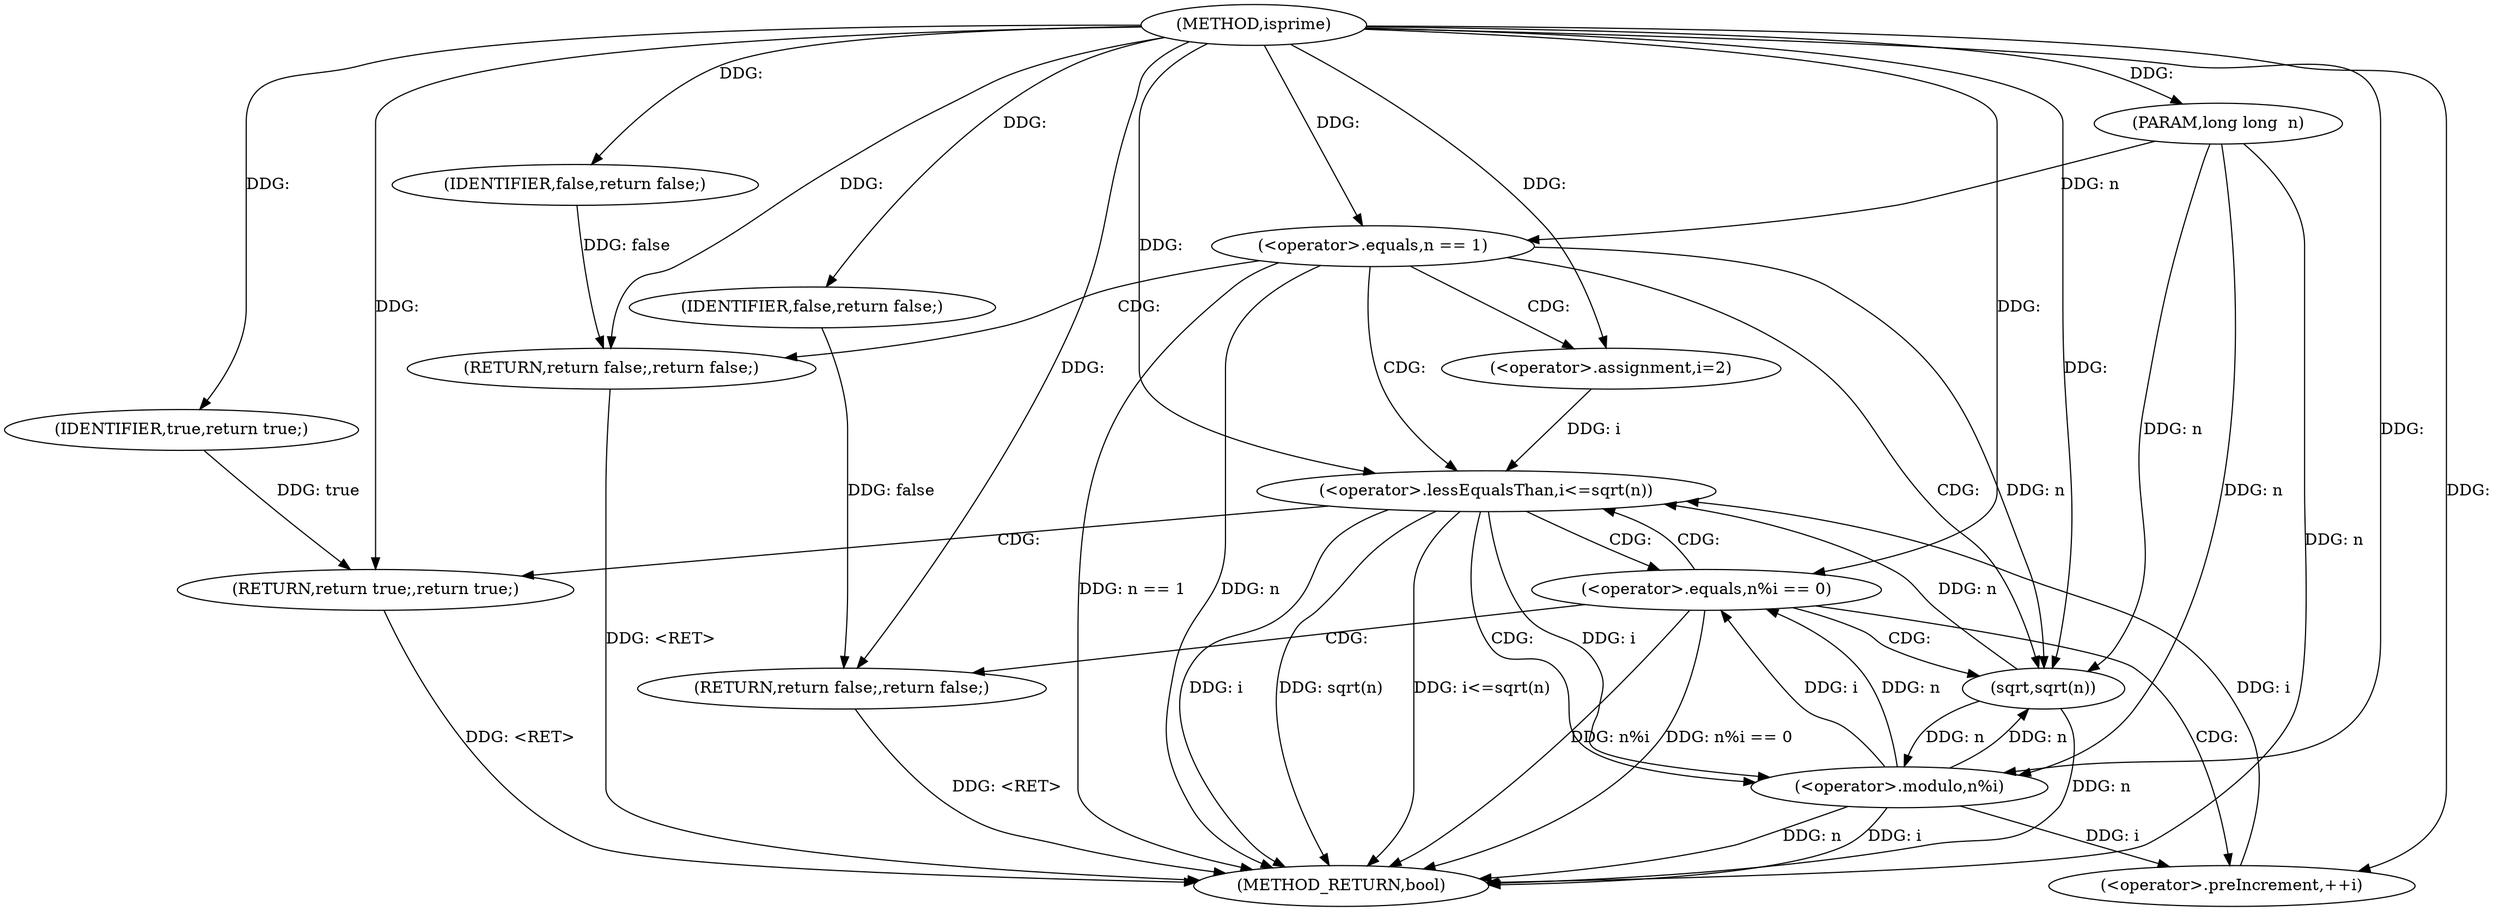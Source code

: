 digraph "isprime" {  
"1000243" [label = "(METHOD,isprime)" ]
"1000276" [label = "(METHOD_RETURN,bool)" ]
"1000244" [label = "(PARAM,long long  n)" ]
"1000274" [label = "(RETURN,return true;,return true;)" ]
"1000247" [label = "(<operator>.equals,n == 1)" ]
"1000255" [label = "(<operator>.assignment,i=2)" ]
"1000258" [label = "(<operator>.lessEqualsThan,i<=sqrt(n))" ]
"1000262" [label = "(<operator>.preIncrement,++i)" ]
"1000275" [label = "(IDENTIFIER,true,return true;)" ]
"1000251" [label = "(RETURN,return false;,return false;)" ]
"1000252" [label = "(IDENTIFIER,false,return false;)" ]
"1000260" [label = "(sqrt,sqrt(n))" ]
"1000266" [label = "(<operator>.equals,n%i == 0)" ]
"1000272" [label = "(RETURN,return false;,return false;)" ]
"1000267" [label = "(<operator>.modulo,n%i)" ]
"1000273" [label = "(IDENTIFIER,false,return false;)" ]
  "1000272" -> "1000276"  [ label = "DDG: <RET>"] 
  "1000244" -> "1000276"  [ label = "DDG: n"] 
  "1000247" -> "1000276"  [ label = "DDG: n"] 
  "1000247" -> "1000276"  [ label = "DDG: n == 1"] 
  "1000258" -> "1000276"  [ label = "DDG: i"] 
  "1000260" -> "1000276"  [ label = "DDG: n"] 
  "1000258" -> "1000276"  [ label = "DDG: sqrt(n)"] 
  "1000258" -> "1000276"  [ label = "DDG: i<=sqrt(n)"] 
  "1000267" -> "1000276"  [ label = "DDG: n"] 
  "1000267" -> "1000276"  [ label = "DDG: i"] 
  "1000266" -> "1000276"  [ label = "DDG: n%i"] 
  "1000266" -> "1000276"  [ label = "DDG: n%i == 0"] 
  "1000274" -> "1000276"  [ label = "DDG: <RET>"] 
  "1000251" -> "1000276"  [ label = "DDG: <RET>"] 
  "1000243" -> "1000244"  [ label = "DDG: "] 
  "1000275" -> "1000274"  [ label = "DDG: true"] 
  "1000243" -> "1000274"  [ label = "DDG: "] 
  "1000243" -> "1000255"  [ label = "DDG: "] 
  "1000243" -> "1000275"  [ label = "DDG: "] 
  "1000244" -> "1000247"  [ label = "DDG: n"] 
  "1000243" -> "1000247"  [ label = "DDG: "] 
  "1000252" -> "1000251"  [ label = "DDG: false"] 
  "1000243" -> "1000251"  [ label = "DDG: "] 
  "1000255" -> "1000258"  [ label = "DDG: i"] 
  "1000262" -> "1000258"  [ label = "DDG: i"] 
  "1000243" -> "1000258"  [ label = "DDG: "] 
  "1000260" -> "1000258"  [ label = "DDG: n"] 
  "1000267" -> "1000262"  [ label = "DDG: i"] 
  "1000243" -> "1000262"  [ label = "DDG: "] 
  "1000243" -> "1000252"  [ label = "DDG: "] 
  "1000247" -> "1000260"  [ label = "DDG: n"] 
  "1000267" -> "1000260"  [ label = "DDG: n"] 
  "1000244" -> "1000260"  [ label = "DDG: n"] 
  "1000243" -> "1000260"  [ label = "DDG: "] 
  "1000267" -> "1000266"  [ label = "DDG: i"] 
  "1000267" -> "1000266"  [ label = "DDG: n"] 
  "1000243" -> "1000266"  [ label = "DDG: "] 
  "1000273" -> "1000272"  [ label = "DDG: false"] 
  "1000243" -> "1000272"  [ label = "DDG: "] 
  "1000260" -> "1000267"  [ label = "DDG: n"] 
  "1000244" -> "1000267"  [ label = "DDG: n"] 
  "1000243" -> "1000267"  [ label = "DDG: "] 
  "1000258" -> "1000267"  [ label = "DDG: i"] 
  "1000243" -> "1000273"  [ label = "DDG: "] 
  "1000247" -> "1000260"  [ label = "CDG: "] 
  "1000247" -> "1000258"  [ label = "CDG: "] 
  "1000247" -> "1000255"  [ label = "CDG: "] 
  "1000247" -> "1000251"  [ label = "CDG: "] 
  "1000258" -> "1000274"  [ label = "CDG: "] 
  "1000258" -> "1000267"  [ label = "CDG: "] 
  "1000258" -> "1000266"  [ label = "CDG: "] 
  "1000266" -> "1000262"  [ label = "CDG: "] 
  "1000266" -> "1000260"  [ label = "CDG: "] 
  "1000266" -> "1000258"  [ label = "CDG: "] 
  "1000266" -> "1000272"  [ label = "CDG: "] 
}
